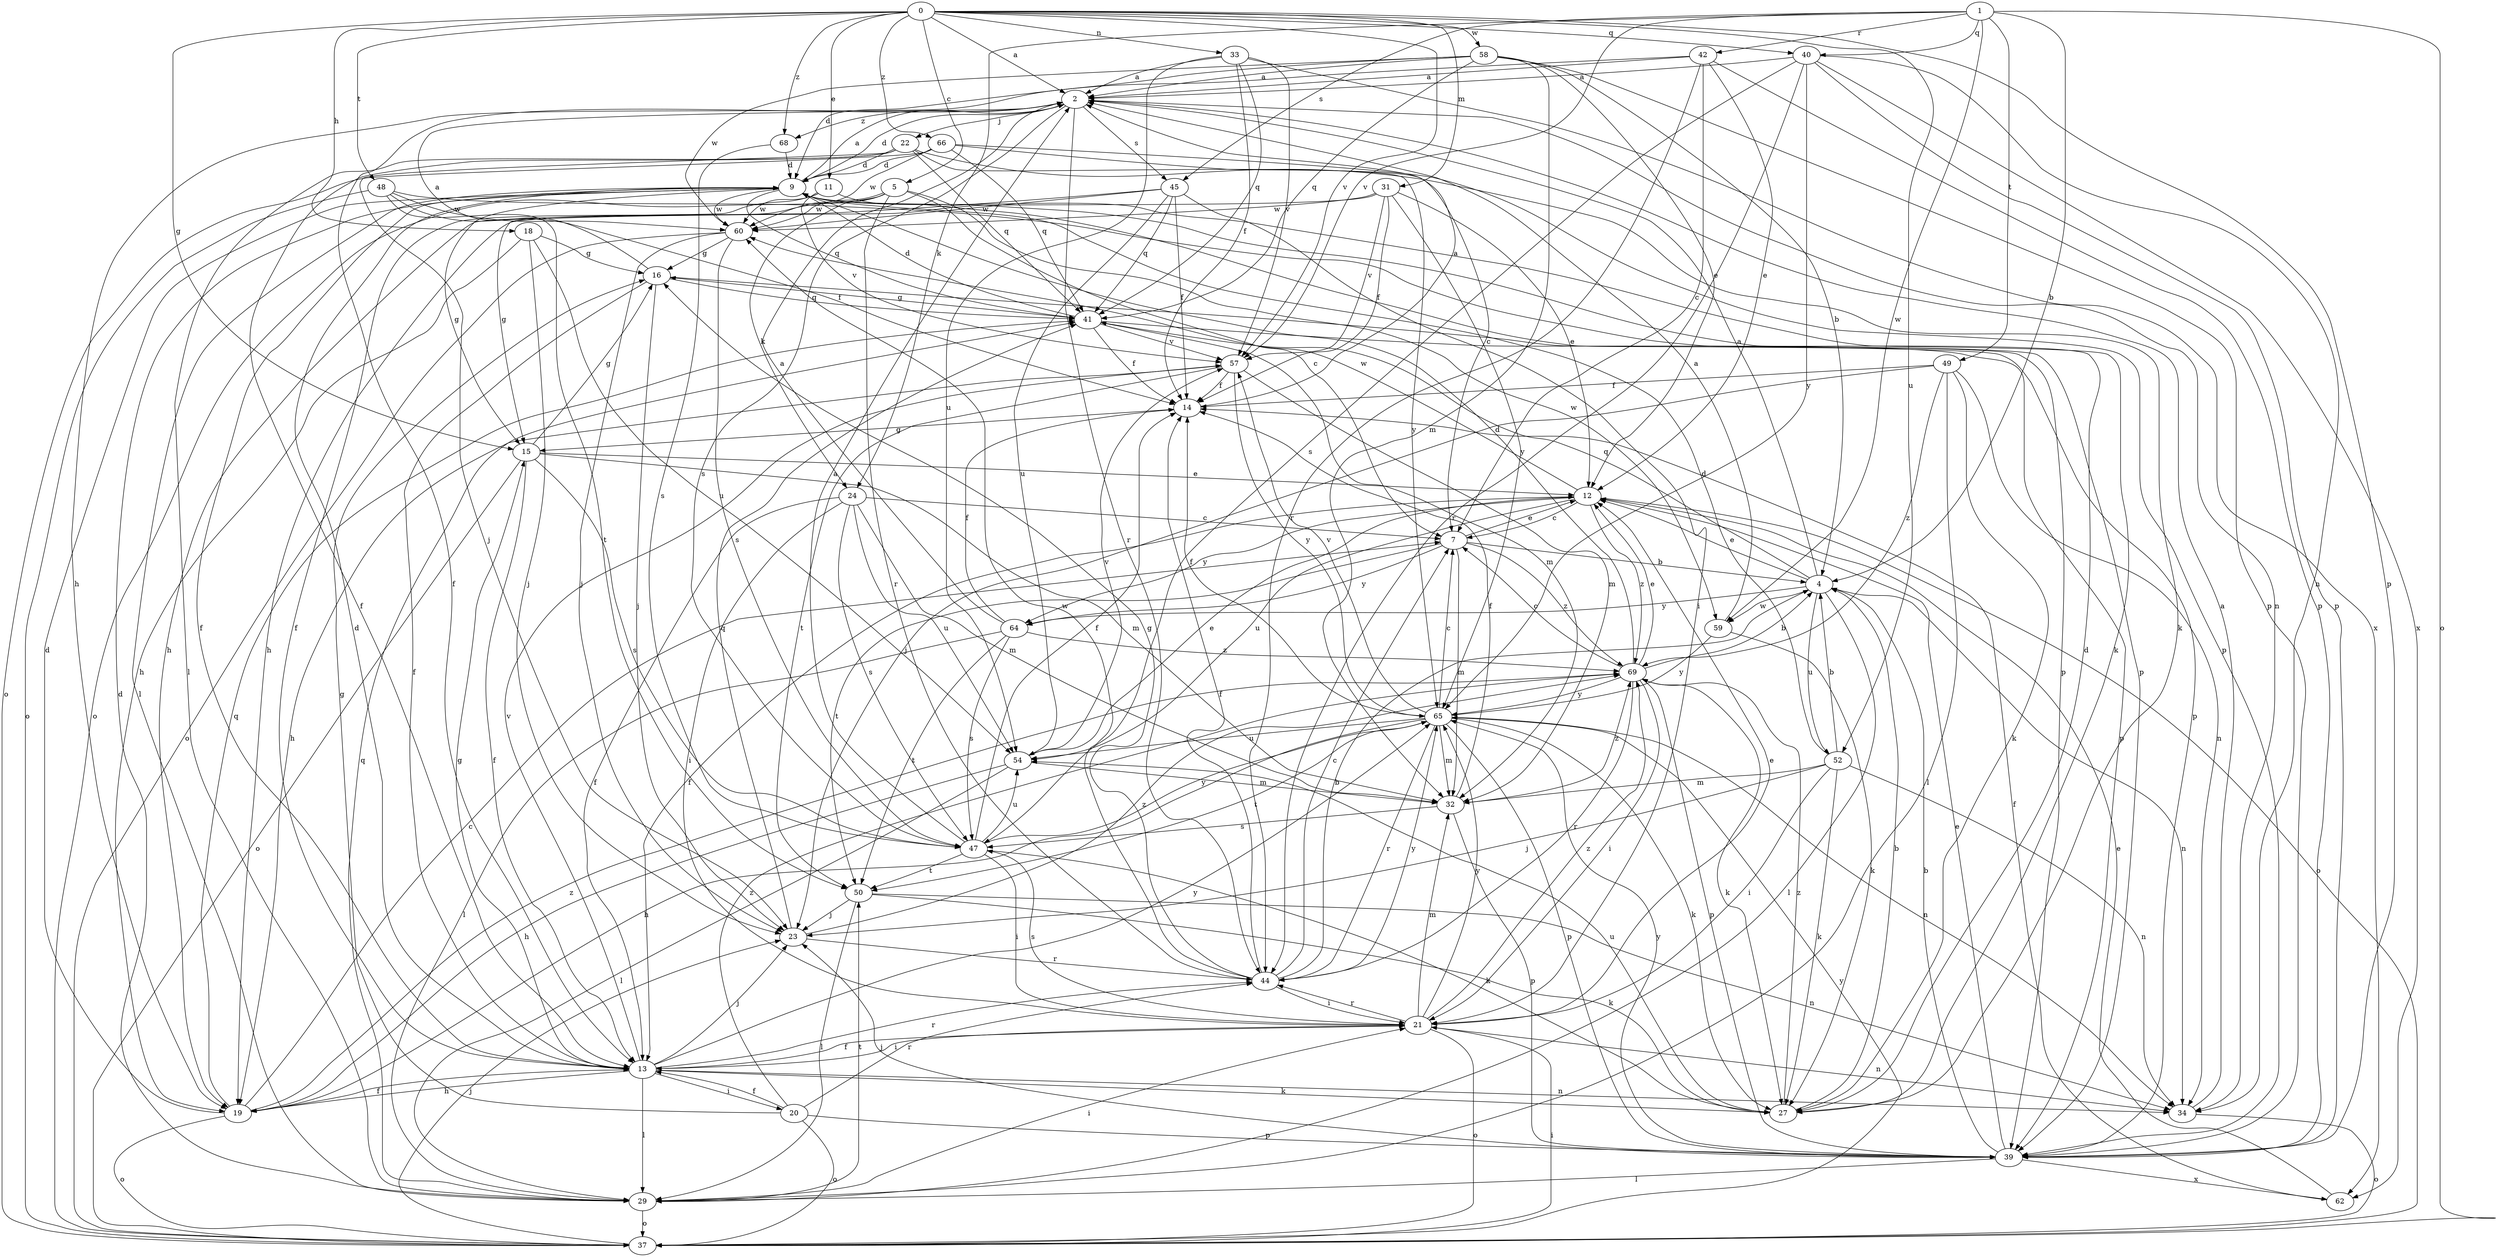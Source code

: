 strict digraph  {
0;
1;
2;
4;
5;
7;
9;
11;
12;
13;
14;
15;
16;
18;
19;
20;
21;
22;
23;
24;
27;
29;
31;
32;
33;
34;
37;
39;
40;
41;
42;
44;
45;
47;
48;
49;
50;
52;
54;
57;
58;
59;
60;
62;
64;
65;
66;
68;
69;
0 -> 2  [label=a];
0 -> 5  [label=c];
0 -> 11  [label=e];
0 -> 15  [label=g];
0 -> 18  [label=h];
0 -> 31  [label=m];
0 -> 33  [label=n];
0 -> 39  [label=p];
0 -> 40  [label=q];
0 -> 48  [label=t];
0 -> 52  [label=u];
0 -> 57  [label=v];
0 -> 58  [label=w];
0 -> 66  [label=z];
0 -> 68  [label=z];
1 -> 4  [label=b];
1 -> 24  [label=k];
1 -> 37  [label=o];
1 -> 40  [label=q];
1 -> 42  [label=r];
1 -> 45  [label=s];
1 -> 49  [label=t];
1 -> 57  [label=v];
1 -> 59  [label=w];
2 -> 9  [label=d];
2 -> 13  [label=f];
2 -> 22  [label=j];
2 -> 34  [label=n];
2 -> 44  [label=r];
2 -> 45  [label=s];
2 -> 47  [label=s];
2 -> 68  [label=z];
4 -> 2  [label=a];
4 -> 12  [label=e];
4 -> 29  [label=l];
4 -> 34  [label=n];
4 -> 41  [label=q];
4 -> 52  [label=u];
4 -> 59  [label=w];
4 -> 64  [label=y];
5 -> 7  [label=c];
5 -> 13  [label=f];
5 -> 24  [label=k];
5 -> 37  [label=o];
5 -> 44  [label=r];
5 -> 59  [label=w];
5 -> 60  [label=w];
7 -> 4  [label=b];
7 -> 12  [label=e];
7 -> 32  [label=m];
7 -> 50  [label=t];
7 -> 64  [label=y];
7 -> 69  [label=z];
9 -> 2  [label=a];
9 -> 13  [label=f];
9 -> 15  [label=g];
9 -> 27  [label=k];
9 -> 29  [label=l];
9 -> 41  [label=q];
9 -> 60  [label=w];
11 -> 15  [label=g];
11 -> 39  [label=p];
11 -> 57  [label=v];
11 -> 60  [label=w];
12 -> 7  [label=c];
12 -> 13  [label=f];
12 -> 37  [label=o];
12 -> 54  [label=u];
12 -> 60  [label=w];
12 -> 64  [label=y];
12 -> 69  [label=z];
13 -> 9  [label=d];
13 -> 15  [label=g];
13 -> 19  [label=h];
13 -> 20  [label=i];
13 -> 21  [label=i];
13 -> 23  [label=j];
13 -> 27  [label=k];
13 -> 29  [label=l];
13 -> 34  [label=n];
13 -> 44  [label=r];
13 -> 57  [label=v];
13 -> 65  [label=y];
14 -> 2  [label=a];
14 -> 15  [label=g];
15 -> 12  [label=e];
15 -> 13  [label=f];
15 -> 16  [label=g];
15 -> 32  [label=m];
15 -> 37  [label=o];
15 -> 47  [label=s];
16 -> 2  [label=a];
16 -> 13  [label=f];
16 -> 23  [label=j];
16 -> 39  [label=p];
16 -> 41  [label=q];
18 -> 16  [label=g];
18 -> 19  [label=h];
18 -> 23  [label=j];
18 -> 54  [label=u];
19 -> 7  [label=c];
19 -> 9  [label=d];
19 -> 13  [label=f];
19 -> 37  [label=o];
19 -> 41  [label=q];
19 -> 69  [label=z];
20 -> 13  [label=f];
20 -> 16  [label=g];
20 -> 37  [label=o];
20 -> 39  [label=p];
20 -> 44  [label=r];
20 -> 69  [label=z];
21 -> 12  [label=e];
21 -> 13  [label=f];
21 -> 32  [label=m];
21 -> 34  [label=n];
21 -> 37  [label=o];
21 -> 44  [label=r];
21 -> 47  [label=s];
21 -> 65  [label=y];
21 -> 69  [label=z];
22 -> 9  [label=d];
22 -> 13  [label=f];
22 -> 23  [label=j];
22 -> 27  [label=k];
22 -> 29  [label=l];
22 -> 41  [label=q];
22 -> 65  [label=y];
23 -> 41  [label=q];
23 -> 44  [label=r];
23 -> 69  [label=z];
24 -> 7  [label=c];
24 -> 13  [label=f];
24 -> 21  [label=i];
24 -> 32  [label=m];
24 -> 47  [label=s];
24 -> 54  [label=u];
27 -> 4  [label=b];
27 -> 9  [label=d];
27 -> 54  [label=u];
27 -> 69  [label=z];
29 -> 9  [label=d];
29 -> 21  [label=i];
29 -> 37  [label=o];
29 -> 41  [label=q];
29 -> 50  [label=t];
31 -> 12  [label=e];
31 -> 14  [label=f];
31 -> 19  [label=h];
31 -> 57  [label=v];
31 -> 60  [label=w];
31 -> 65  [label=y];
32 -> 14  [label=f];
32 -> 39  [label=p];
32 -> 47  [label=s];
32 -> 69  [label=z];
33 -> 2  [label=a];
33 -> 14  [label=f];
33 -> 41  [label=q];
33 -> 54  [label=u];
33 -> 57  [label=v];
33 -> 62  [label=x];
34 -> 2  [label=a];
34 -> 37  [label=o];
37 -> 21  [label=i];
37 -> 23  [label=j];
37 -> 65  [label=y];
39 -> 4  [label=b];
39 -> 12  [label=e];
39 -> 23  [label=j];
39 -> 29  [label=l];
39 -> 62  [label=x];
39 -> 65  [label=y];
40 -> 2  [label=a];
40 -> 34  [label=n];
40 -> 39  [label=p];
40 -> 44  [label=r];
40 -> 47  [label=s];
40 -> 62  [label=x];
40 -> 65  [label=y];
41 -> 9  [label=d];
41 -> 14  [label=f];
41 -> 16  [label=g];
41 -> 32  [label=m];
41 -> 39  [label=p];
41 -> 57  [label=v];
42 -> 2  [label=a];
42 -> 7  [label=c];
42 -> 12  [label=e];
42 -> 19  [label=h];
42 -> 39  [label=p];
42 -> 44  [label=r];
44 -> 4  [label=b];
44 -> 7  [label=c];
44 -> 14  [label=f];
44 -> 16  [label=g];
44 -> 21  [label=i];
44 -> 60  [label=w];
44 -> 65  [label=y];
45 -> 14  [label=f];
45 -> 19  [label=h];
45 -> 21  [label=i];
45 -> 41  [label=q];
45 -> 54  [label=u];
45 -> 60  [label=w];
47 -> 2  [label=a];
47 -> 14  [label=f];
47 -> 21  [label=i];
47 -> 27  [label=k];
47 -> 50  [label=t];
47 -> 54  [label=u];
47 -> 65  [label=y];
48 -> 14  [label=f];
48 -> 37  [label=o];
48 -> 39  [label=p];
48 -> 50  [label=t];
48 -> 60  [label=w];
49 -> 14  [label=f];
49 -> 23  [label=j];
49 -> 27  [label=k];
49 -> 29  [label=l];
49 -> 34  [label=n];
49 -> 69  [label=z];
50 -> 23  [label=j];
50 -> 27  [label=k];
50 -> 29  [label=l];
50 -> 34  [label=n];
52 -> 4  [label=b];
52 -> 9  [label=d];
52 -> 21  [label=i];
52 -> 23  [label=j];
52 -> 27  [label=k];
52 -> 32  [label=m];
52 -> 34  [label=n];
54 -> 12  [label=e];
54 -> 19  [label=h];
54 -> 29  [label=l];
54 -> 32  [label=m];
54 -> 57  [label=v];
57 -> 14  [label=f];
57 -> 19  [label=h];
57 -> 32  [label=m];
57 -> 50  [label=t];
57 -> 65  [label=y];
58 -> 2  [label=a];
58 -> 4  [label=b];
58 -> 9  [label=d];
58 -> 12  [label=e];
58 -> 32  [label=m];
58 -> 39  [label=p];
58 -> 41  [label=q];
58 -> 60  [label=w];
59 -> 2  [label=a];
59 -> 27  [label=k];
59 -> 65  [label=y];
60 -> 16  [label=g];
60 -> 23  [label=j];
60 -> 37  [label=o];
60 -> 47  [label=s];
62 -> 12  [label=e];
62 -> 14  [label=f];
64 -> 2  [label=a];
64 -> 14  [label=f];
64 -> 29  [label=l];
64 -> 47  [label=s];
64 -> 50  [label=t];
64 -> 69  [label=z];
65 -> 7  [label=c];
65 -> 14  [label=f];
65 -> 19  [label=h];
65 -> 27  [label=k];
65 -> 32  [label=m];
65 -> 34  [label=n];
65 -> 39  [label=p];
65 -> 44  [label=r];
65 -> 50  [label=t];
65 -> 54  [label=u];
65 -> 57  [label=v];
66 -> 7  [label=c];
66 -> 9  [label=d];
66 -> 37  [label=o];
66 -> 39  [label=p];
66 -> 41  [label=q];
66 -> 60  [label=w];
68 -> 9  [label=d];
68 -> 47  [label=s];
69 -> 4  [label=b];
69 -> 7  [label=c];
69 -> 9  [label=d];
69 -> 12  [label=e];
69 -> 21  [label=i];
69 -> 27  [label=k];
69 -> 39  [label=p];
69 -> 44  [label=r];
69 -> 65  [label=y];
}
